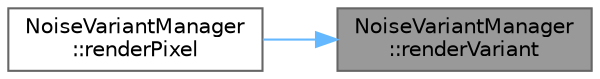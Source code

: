 digraph "NoiseVariantManager::renderVariant"
{
 // INTERACTIVE_SVG=YES
 // LATEX_PDF_SIZE
  bgcolor="transparent";
  edge [fontname=Helvetica,fontsize=10,labelfontname=Helvetica,labelfontsize=10];
  node [fontname=Helvetica,fontsize=10,shape=box,height=0.2,width=0.4];
  rankdir="RL";
  Node1 [id="Node000001",label="NoiseVariantManager\l::renderVariant",height=0.2,width=0.4,color="gray40", fillcolor="grey60", style="filled", fontcolor="black",tooltip=" "];
  Node1 -> Node2 [id="edge1_Node000001_Node000002",dir="back",color="steelblue1",style="solid",tooltip=" "];
  Node2 [id="Node000002",label="NoiseVariantManager\l::renderPixel",height=0.2,width=0.4,color="grey40", fillcolor="white", style="filled",URL="$d5/d14/class_noise_variant_manager_a3d345379622cd0dffb1e726d48c35e30.html#a3d345379622cd0dffb1e726d48c35e30",tooltip=" "];
}
